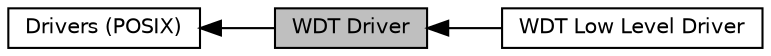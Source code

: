 digraph "WDT Driver"
{
  edge [fontname="Helvetica",fontsize="10",labelfontname="Helvetica",labelfontsize="10"];
  node [fontname="Helvetica",fontsize="10",shape=box];
  rankdir=LR;
  Node3 [label="WDT Low Level Driver",height=0.2,width=0.4,color="black", fillcolor="white", style="filled",URL="$d9/de1/group__R__SW__PKG__93__WDT__LLD.html",tooltip="This interface provides low level device specific access to a Watchdog timer WDT device on the RZA1H ..."];
  Node1 [label="WDT Driver",height=0.2,width=0.4,color="black", fillcolor="grey75", style="filled", fontcolor="black",tooltip="This interface provides access to an Watchdog Timer device."];
  Node2 [label="Drivers (POSIX)",height=0.2,width=0.4,color="black", fillcolor="white", style="filled",URL="$d3/d50/group__R__SW__PKG__93__POSIX__Drivers.html",tooltip="POSIX interface drivers."];
  Node2->Node1 [shape=plaintext, dir="back", style="solid"];
  Node1->Node3 [shape=plaintext, dir="back", style="solid"];
}

